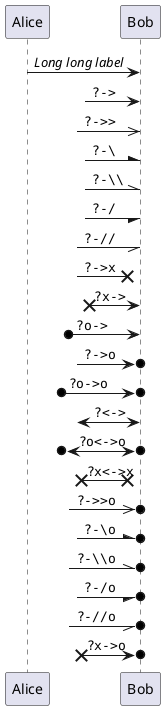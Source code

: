 @startuml
'https://plantuml.com/sequence-diagram
participant Alice as a
participant Bob as b
a -> b : //Long long label//
?-> b : ""?-> ""
?->> b : ""?->> ""

?-\ b : ""?-\ ""
?-\\ b : ""?-\\\\""
?-/ b : ""?-/ ""
?-// b : ""?-// ""
?->x b : ""?->x ""
?x-> b : ""?x-> ""
?o-> b : ""?o-> ""
?->o b : ""?->o ""
?o->o b : ""?o->o ""
?<-> b : ""?<-> ""
?o<->o b : ""?o<->o""
?x<->x b : ""?x<->x""
?->>o b : ""?->>o ""
?-\o b : ""?-\o ""
?-\\o b : ""?-\\\\o ""
?-/o b : ""?-/o ""
?-//o b : ""?-//o ""
?x->o b : ""?x->o ""
@enduml